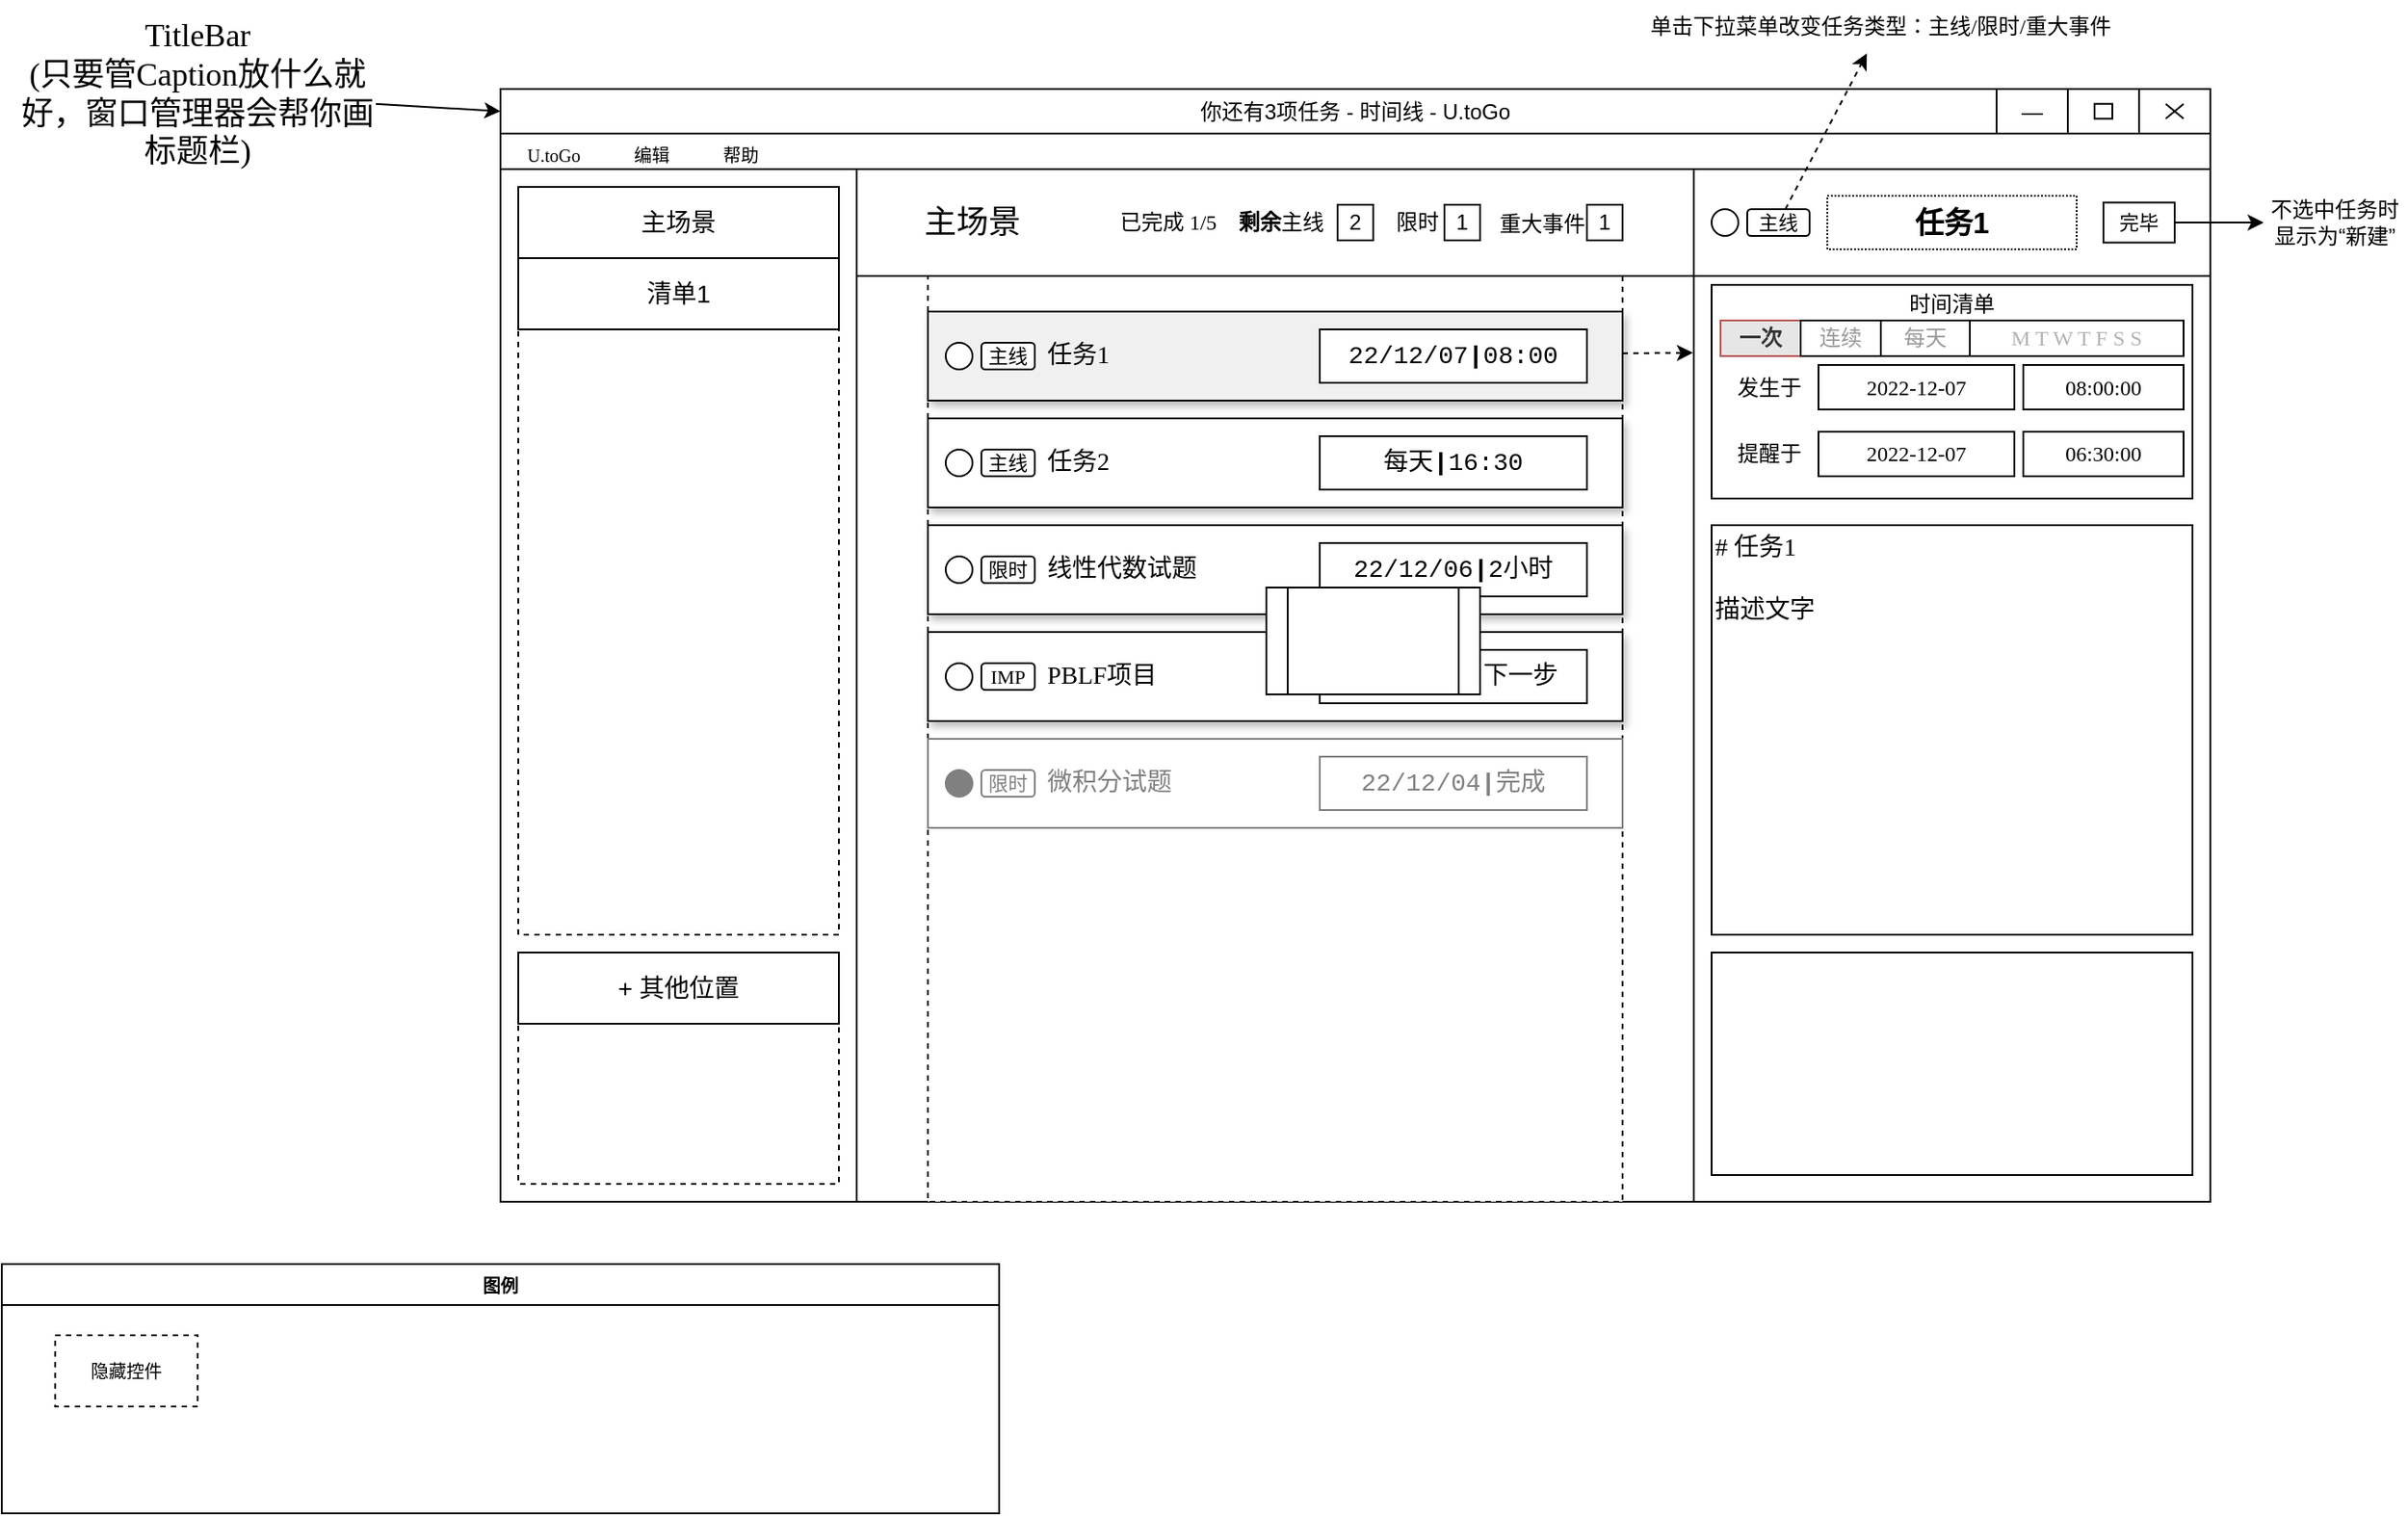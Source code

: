 <mxfile version="20.6.1" type="device" pages="3"><diagram id="jcqDywwnOR2ZoC-9UZ92" name="首页"><mxGraphModel dx="1038" dy="645" grid="1" gridSize="10" guides="1" tooltips="1" connect="1" arrows="1" fold="1" page="1" pageScale="1" pageWidth="1600" pageHeight="900" math="0" shadow="0"><root><mxCell id="0"/><mxCell id="1" parent="0"/><object label="" Name="MainWindow" id="_O_gPZ0A54wzY1800bE--1"><mxCell style="rounded=0;whiteSpace=wrap;html=1;" parent="1" vertex="1"><mxGeometry x="320" y="105" width="960" height="600" as="geometry"/></mxCell></object><mxCell id="_O_gPZ0A54wzY1800bE--2" value="" style="rounded=0;whiteSpace=wrap;html=1;" parent="1" vertex="1"><mxGeometry x="320" y="125" width="200" height="580" as="geometry"/></mxCell><mxCell id="_O_gPZ0A54wzY1800bE--8" style="orthogonalLoop=1;jettySize=auto;html=1;entryX=0;entryY=0.5;entryDx=0;entryDy=0;" parent="1" source="_O_gPZ0A54wzY1800bE--7" target="_O_gPZ0A54wzY1800bE--3" edge="1"><mxGeometry relative="1" as="geometry"/></mxCell><mxCell id="_O_gPZ0A54wzY1800bE--7" value="&lt;font style=&quot;font-size: 18px;&quot; face=&quot;Lucida Console&quot;&gt;TitleBar&lt;br&gt;(只要管Caption放什么就好，窗口管理器会帮你画标题栏)&lt;/font&gt;" style="text;html=1;strokeColor=none;fillColor=none;align=center;verticalAlign=middle;whiteSpace=wrap;rounded=0;" parent="1" vertex="1"><mxGeometry x="50" y="30" width="200" height="105" as="geometry"/></mxCell><mxCell id="_O_gPZ0A54wzY1800bE--24" value="" style="rounded=0;whiteSpace=wrap;html=1;shadow=0;glass=0;sketch=0;fontFamily=Lucida Console;fontSize=10;arcSize=2;dashed=1;" parent="1" vertex="1"><mxGeometry x="330" y="135" width="180" height="420" as="geometry"/></mxCell><mxCell id="_O_gPZ0A54wzY1800bE--25" value="" style="rounded=0;whiteSpace=wrap;html=1;shadow=0;glass=0;sketch=0;fontFamily=Lucida Console;fontSize=10;arcSize=3;dashed=1;" parent="1" vertex="1"><mxGeometry x="330" y="565" width="180" height="130" as="geometry"/></mxCell><mxCell id="_O_gPZ0A54wzY1800bE--29" value="图例" style="swimlane;whiteSpace=wrap;html=1;rounded=0;shadow=0;glass=0;sketch=0;fontFamily=Lucida Console;fontSize=10;" parent="1" vertex="1"><mxGeometry x="40" y="740" width="560" height="140" as="geometry"/></mxCell><mxCell id="_O_gPZ0A54wzY1800bE--27" value="隐藏控件" style="rounded=0;whiteSpace=wrap;html=1;shadow=0;glass=0;sketch=0;fontFamily=Lucida Console;fontSize=10;arcSize=3;dashed=1;" parent="_O_gPZ0A54wzY1800bE--29" vertex="1"><mxGeometry x="30" y="40" width="80" height="40" as="geometry"/></mxCell><mxCell id="LSr51KfjrxizMUp43uQI-60" value="主场景" style="rounded=0;whiteSpace=wrap;html=1;shadow=0;strokeWidth=1;fontFamily=Helvetica;fontSize=14;fontColor=none;" parent="1" vertex="1"><mxGeometry x="330" y="135" width="180" height="40" as="geometry"/></mxCell><mxCell id="LSr51KfjrxizMUp43uQI-61" value="清单1" style="rounded=0;whiteSpace=wrap;html=1;shadow=0;strokeWidth=1;fontFamily=Helvetica;fontSize=14;fontColor=none;" parent="1" vertex="1"><mxGeometry x="330" y="175" width="180" height="40" as="geometry"/></mxCell><mxCell id="LSr51KfjrxizMUp43uQI-63" value="+ 其他位置" style="rounded=0;whiteSpace=wrap;html=1;shadow=0;strokeWidth=1;fontFamily=Helvetica;fontSize=14;fontColor=none;" parent="1" vertex="1"><mxGeometry x="330" y="565" width="180" height="40" as="geometry"/></mxCell><mxCell id="_O_gPZ0A54wzY1800bE--10" value="" style="rounded=0;whiteSpace=wrap;html=1;" parent="1" vertex="1"><mxGeometry x="520" y="125" width="760" height="580" as="geometry"/></mxCell><mxCell id="_O_gPZ0A54wzY1800bE--12" value="" style="rounded=0;whiteSpace=wrap;html=1;" parent="1" vertex="1"><mxGeometry x="320" y="105" width="960" height="20" as="geometry"/></mxCell><mxCell id="_O_gPZ0A54wzY1800bE--16" value="&lt;span style=&quot;font-size: 10px;&quot;&gt;帮助&lt;/span&gt;" style="text;html=1;strokeColor=none;fillColor=none;align=center;verticalAlign=middle;whiteSpace=wrap;rounded=0;fontFamily=Lucida Console;fontSize=18;" parent="1" vertex="1"><mxGeometry x="430" y="105" width="50" height="20" as="geometry"/></mxCell><mxCell id="_O_gPZ0A54wzY1800bE--15" value="&lt;span style=&quot;font-size: 10px;&quot;&gt;编辑&lt;/span&gt;" style="text;html=1;strokeColor=none;fillColor=none;align=center;verticalAlign=middle;whiteSpace=wrap;rounded=0;fontFamily=Lucida Console;fontSize=18;" parent="1" vertex="1"><mxGeometry x="380" y="105" width="50" height="20" as="geometry"/></mxCell><mxCell id="LSr51KfjrxizMUp43uQI-1" value="" style="rounded=0;whiteSpace=wrap;html=1;" parent="1" vertex="1"><mxGeometry x="520" y="140" width="470" height="565" as="geometry"/></mxCell><mxCell id="LSr51KfjrxizMUp43uQI-2" value="" style="rounded=0;whiteSpace=wrap;html=1;" parent="1" vertex="1"><mxGeometry x="990" y="125" width="290" height="580" as="geometry"/></mxCell><mxCell id="LSr51KfjrxizMUp43uQI-65" value="" style="rounded=0;whiteSpace=wrap;html=1;shadow=0;strokeWidth=1;fontFamily=Helvetica;fontSize=14;fontColor=none;dashed=1;" parent="1" vertex="1"><mxGeometry x="560" y="185" width="390" height="520" as="geometry"/></mxCell><mxCell id="LSr51KfjrxizMUp43uQI-101" style="edgeStyle=none;rounded=0;orthogonalLoop=1;jettySize=auto;html=1;entryX=0.999;entryY=0.156;entryDx=0;entryDy=0;entryPerimeter=0;dashed=1;fontFamily=Lucida Console;fontSize=12;fontColor=#808080;" parent="1" source="LSr51KfjrxizMUp43uQI-5" target="LSr51KfjrxizMUp43uQI-1" edge="1"><mxGeometry relative="1" as="geometry"/></mxCell><mxCell id="LSr51KfjrxizMUp43uQI-5" value="" style="rounded=0;whiteSpace=wrap;html=1;strokeWidth=1;shadow=1;fillColor=#F0F0F0;" parent="1" vertex="1"><mxGeometry x="560" y="205" width="390" height="50" as="geometry"/></mxCell><mxCell id="LSr51KfjrxizMUp43uQI-22" value="" style="rounded=0;whiteSpace=wrap;html=1;shadow=1;" parent="1" vertex="1"><mxGeometry x="560" y="265" width="390" height="50" as="geometry"/></mxCell><mxCell id="LSr51KfjrxizMUp43uQI-23" value="" style="rounded=0;whiteSpace=wrap;html=1;shadow=1;" parent="1" vertex="1"><mxGeometry x="560" y="325" width="390" height="50" as="geometry"/></mxCell><mxCell id="LSr51KfjrxizMUp43uQI-24" value="" style="rounded=0;whiteSpace=wrap;html=1;shadow=1;" parent="1" vertex="1"><mxGeometry x="560" y="385" width="390" height="50" as="geometry"/></mxCell><mxCell id="LSr51KfjrxizMUp43uQI-25" value="&amp;nbsp;" style="rounded=0;whiteSpace=wrap;html=1;align=left;" parent="1" vertex="1"><mxGeometry x="520" y="125" width="470" height="60" as="geometry"/></mxCell><mxCell id="LSr51KfjrxizMUp43uQI-26" value="&lt;font style=&quot;font-size: 18px;&quot;&gt;主场景&lt;/font&gt;" style="text;html=1;strokeColor=none;fillColor=none;align=center;verticalAlign=middle;whiteSpace=wrap;rounded=0;" parent="1" vertex="1"><mxGeometry x="550" y="140" width="70" height="30" as="geometry"/></mxCell><mxCell id="LSr51KfjrxizMUp43uQI-33" value="&lt;font style=&quot;font-size: 12px;&quot;&gt;&lt;b&gt;剩余&lt;/b&gt;主线&amp;nbsp;&lt;/font&gt;" style="text;html=1;strokeColor=none;fillColor=none;align=center;verticalAlign=middle;whiteSpace=wrap;rounded=0;fontSize=18;" parent="1" vertex="1"><mxGeometry x="730" y="140" width="60" height="25" as="geometry"/></mxCell><mxCell id="LSr51KfjrxizMUp43uQI-34" value="&lt;font style=&quot;font-size: 12px;&quot;&gt;2&lt;/font&gt;" style="rounded=0;whiteSpace=wrap;html=1;fontSize=12;" parent="1" vertex="1"><mxGeometry x="790" y="145" width="20" height="20" as="geometry"/></mxCell><mxCell id="LSr51KfjrxizMUp43uQI-35" value="&lt;span style=&quot;font-size: 12px;&quot;&gt;限时&lt;/span&gt;" style="text;html=1;strokeColor=none;fillColor=none;align=center;verticalAlign=middle;whiteSpace=wrap;rounded=0;fontSize=18;" parent="1" vertex="1"><mxGeometry x="820" y="140" width="30" height="25" as="geometry"/></mxCell><mxCell id="LSr51KfjrxizMUp43uQI-36" value="&lt;span style=&quot;font-size: 12px;&quot;&gt;重大事件&lt;/span&gt;" style="text;html=1;strokeColor=none;fillColor=none;align=center;verticalAlign=middle;whiteSpace=wrap;rounded=0;fontSize=18;" parent="1" vertex="1"><mxGeometry x="880" y="140" width="50" height="27.5" as="geometry"/></mxCell><mxCell id="LSr51KfjrxizMUp43uQI-37" value="&lt;font style=&quot;font-size: 12px;&quot;&gt;1&lt;/font&gt;" style="rounded=0;whiteSpace=wrap;html=1;fontSize=12;" parent="1" vertex="1"><mxGeometry x="850" y="145" width="20" height="20" as="geometry"/></mxCell><mxCell id="LSr51KfjrxizMUp43uQI-38" value="&lt;font style=&quot;font-size: 12px;&quot;&gt;1&lt;/font&gt;" style="rounded=0;whiteSpace=wrap;html=1;fontSize=12;" parent="1" vertex="1"><mxGeometry x="930" y="145" width="20" height="20" as="geometry"/></mxCell><mxCell id="LSr51KfjrxizMUp43uQI-40" value="&lt;font face=&quot;Lucida Console&quot;&gt;已完成 1/5&lt;/font&gt;" style="text;html=1;strokeColor=none;fillColor=none;align=center;verticalAlign=middle;whiteSpace=wrap;rounded=0;fontSize=12;" parent="1" vertex="1"><mxGeometry x="660" y="146.25" width="70" height="17.5" as="geometry"/></mxCell><mxCell id="LSr51KfjrxizMUp43uQI-41" value="" style="rounded=0;whiteSpace=wrap;html=1;shadow=0;strokeColor=#808080;" parent="1" vertex="1"><mxGeometry x="560" y="445" width="390" height="50" as="geometry"/></mxCell><mxCell id="LSr51KfjrxizMUp43uQI-42" value="" style="ellipse;whiteSpace=wrap;html=1;aspect=fixed;fontFamily=Lucida Console;fontSize=12;" parent="1" vertex="1"><mxGeometry x="1000" y="147.5" width="15" height="15" as="geometry"/></mxCell><mxCell id="LSr51KfjrxizMUp43uQI-43" value="" style="ellipse;whiteSpace=wrap;html=1;aspect=fixed;fontFamily=Lucida Console;fontSize=12;" parent="1" vertex="1"><mxGeometry x="570" y="282.5" width="15" height="15" as="geometry"/></mxCell><mxCell id="LSr51KfjrxizMUp43uQI-44" value="" style="ellipse;whiteSpace=wrap;html=1;aspect=fixed;fontFamily=Lucida Console;fontSize=12;" parent="1" vertex="1"><mxGeometry x="570" y="342.5" width="15" height="15" as="geometry"/></mxCell><mxCell id="LSr51KfjrxizMUp43uQI-45" value="" style="ellipse;whiteSpace=wrap;html=1;aspect=fixed;fontFamily=Lucida Console;fontSize=12;" parent="1" vertex="1"><mxGeometry x="570" y="402.5" width="15" height="15" as="geometry"/></mxCell><mxCell id="LSr51KfjrxizMUp43uQI-46" value="" style="ellipse;whiteSpace=wrap;html=1;aspect=fixed;fontFamily=Lucida Console;fontSize=12;fillColor=#808080;strokeColor=#808080;" parent="1" vertex="1"><mxGeometry x="570" y="462.5" width="15" height="15" as="geometry"/></mxCell><mxCell id="LSr51KfjrxizMUp43uQI-47" value="&lt;font style=&quot;font-size: 14px;&quot;&gt;任务1&lt;/font&gt;" style="text;html=1;strokeColor=none;fillColor=none;align=left;verticalAlign=middle;whiteSpace=wrap;rounded=0;fontFamily=Lucida Console;fontSize=12;" parent="1" vertex="1"><mxGeometry x="625" y="215" width="155" height="30" as="geometry"/></mxCell><mxCell id="LSr51KfjrxizMUp43uQI-48" value="&lt;font face=&quot;Courier New&quot; style=&quot;font-size: 11px;&quot;&gt;主线&lt;/font&gt;" style="rounded=1;whiteSpace=wrap;html=1;fontFamily=Lucida Console;fontSize=12;" parent="1" vertex="1"><mxGeometry x="590" y="222.5" width="30" height="15" as="geometry"/></mxCell><mxCell id="LSr51KfjrxizMUp43uQI-49" value="&lt;font face=&quot;Courier New&quot; style=&quot;font-size: 11px;&quot;&gt;主线&lt;/font&gt;" style="rounded=1;whiteSpace=wrap;html=1;fontFamily=Lucida Console;fontSize=12;" parent="1" vertex="1"><mxGeometry x="590" y="282.5" width="30" height="15" as="geometry"/></mxCell><mxCell id="LSr51KfjrxizMUp43uQI-50" value="&lt;font style=&quot;font-size: 14px;&quot;&gt;任务2&lt;/font&gt;" style="text;html=1;strokeColor=none;fillColor=none;align=left;verticalAlign=middle;whiteSpace=wrap;rounded=0;fontFamily=Lucida Console;fontSize=12;" parent="1" vertex="1"><mxGeometry x="625" y="275" width="155" height="30" as="geometry"/></mxCell><mxCell id="LSr51KfjrxizMUp43uQI-51" value="22/12/07&lt;b&gt;|&lt;/b&gt;08:00" style="rounded=0;whiteSpace=wrap;html=1;fontFamily=Courier New;fontSize=14;" parent="1" vertex="1"><mxGeometry x="780" y="215" width="150" height="30" as="geometry"/></mxCell><mxCell id="LSr51KfjrxizMUp43uQI-55" value="" style="rounded=0;whiteSpace=wrap;html=1;strokeWidth=1;fontFamily=Helvetica;fontSize=14;" parent="1" vertex="1"><mxGeometry x="990" y="185" width="290" height="520" as="geometry"/></mxCell><mxCell id="LSr51KfjrxizMUp43uQI-56" value="" style="ellipse;whiteSpace=wrap;html=1;aspect=fixed;fontFamily=Lucida Console;fontSize=12;" parent="1" vertex="1"><mxGeometry x="570" y="222.5" width="15" height="15" as="geometry"/></mxCell><mxCell id="LSr51KfjrxizMUp43uQI-52" value="&lt;font face=&quot;Courier New&quot; style=&quot;font-size: 11px;&quot;&gt;主线&lt;/font&gt;" style="rounded=1;whiteSpace=wrap;html=1;fontFamily=Lucida Console;fontSize=12;shadow=0;" parent="1" vertex="1"><mxGeometry x="1020" y="147.5" width="35" height="15" as="geometry"/></mxCell><mxCell id="LSr51KfjrxizMUp43uQI-58" value="&lt;h3&gt;&lt;span style=&quot;text-align: left;&quot;&gt;任务1&lt;/span&gt;&lt;/h3&gt;" style="rounded=0;whiteSpace=wrap;html=1;strokeWidth=1;fontFamily=Helvetica;fontSize=14;fontColor=none;dashed=1;dashPattern=1 1;" parent="1" vertex="1"><mxGeometry x="1065" y="140" width="140" height="30" as="geometry"/></mxCell><mxCell id="LSr51KfjrxizMUp43uQI-59" value="每天&lt;b&gt;|&lt;/b&gt;16:30" style="rounded=0;whiteSpace=wrap;html=1;fontFamily=Courier New;fontSize=14;" parent="1" vertex="1"><mxGeometry x="780" y="275" width="150" height="30" as="geometry"/></mxCell><mxCell id="_O_gPZ0A54wzY1800bE--3" value="你还有3项任务 - 时间线 - U.toGo" style="rounded=0;whiteSpace=wrap;html=1;" parent="1" vertex="1"><mxGeometry x="320" y="80" width="960" height="25" as="geometry"/></mxCell><mxCell id="_O_gPZ0A54wzY1800bE--4" value="—" style="rounded=0;whiteSpace=wrap;html=1;sketch=0;shadow=0;" parent="1" vertex="1"><mxGeometry x="1160" y="80" width="40" height="25" as="geometry"/></mxCell><mxCell id="_O_gPZ0A54wzY1800bE--19" value="" style="group;rounded=0;sketch=0;shadow=0;" parent="1" vertex="1" connectable="0"><mxGeometry x="1200" y="80" width="40" height="25" as="geometry"/></mxCell><mxCell id="_O_gPZ0A54wzY1800bE--5" value="" style="rounded=0;whiteSpace=wrap;html=1;" parent="_O_gPZ0A54wzY1800bE--19" vertex="1"><mxGeometry width="40" height="25" as="geometry"/></mxCell><mxCell id="_O_gPZ0A54wzY1800bE--18" value="" style="rounded=0;whiteSpace=wrap;html=1;fontFamily=Lucida Console;fontSize=10;" parent="_O_gPZ0A54wzY1800bE--19" vertex="1"><mxGeometry x="15" y="8.333" width="10" height="8.333" as="geometry"/></mxCell><mxCell id="LSr51KfjrxizMUp43uQI-70" value="" style="group" parent="1" vertex="1" connectable="0"><mxGeometry x="1240" y="80" width="40" height="25" as="geometry"/></mxCell><mxCell id="_O_gPZ0A54wzY1800bE--6" value="" style="rounded=0;whiteSpace=wrap;html=1;sketch=0;shadow=0;" parent="LSr51KfjrxizMUp43uQI-70" vertex="1"><mxGeometry width="40" height="25" as="geometry"/></mxCell><mxCell id="LSr51KfjrxizMUp43uQI-69" value="" style="group" parent="LSr51KfjrxizMUp43uQI-70" vertex="1" connectable="0"><mxGeometry x="15" y="8.333" width="10" height="8.333" as="geometry"/></mxCell><mxCell id="LSr51KfjrxizMUp43uQI-67" value="" style="endArrow=none;html=1;rounded=0;fontFamily=Helvetica;fontSize=14;fontColor=none;" parent="LSr51KfjrxizMUp43uQI-69" edge="1"><mxGeometry width="50" height="50" relative="1" as="geometry"><mxPoint y="8.333" as="sourcePoint"/><mxPoint x="10" as="targetPoint"/></mxGeometry></mxCell><mxCell id="LSr51KfjrxizMUp43uQI-68" value="" style="endArrow=none;html=1;rounded=0;fontFamily=Helvetica;fontSize=14;fontColor=none;" parent="LSr51KfjrxizMUp43uQI-69" edge="1"><mxGeometry width="50" height="50" relative="1" as="geometry"><mxPoint x="10" y="8.333" as="sourcePoint"/><mxPoint as="targetPoint"/></mxGeometry></mxCell><mxCell id="_O_gPZ0A54wzY1800bE--14" value="&lt;span style=&quot;font-size: 10px;&quot;&gt;U.toGo&lt;/span&gt;" style="text;html=1;strokeColor=none;fillColor=none;align=center;verticalAlign=middle;whiteSpace=wrap;rounded=0;fontFamily=Lucida Console;fontSize=18;" parent="1" vertex="1"><mxGeometry x="320" y="105" width="60" height="20" as="geometry"/></mxCell><mxCell id="LSr51KfjrxizMUp43uQI-72" value="" style="rounded=0;whiteSpace=wrap;html=1;shadow=0;strokeWidth=1;fontFamily=Helvetica;fontSize=14;fontColor=none;align=left;" parent="1" vertex="1"><mxGeometry x="1000" y="325" width="270" height="230" as="geometry"/></mxCell><mxCell id="LSr51KfjrxizMUp43uQI-73" value="&lt;div style=&quot;text-align: justify;&quot;&gt;&lt;span style=&quot;font-family: &amp;quot;Lucida Console&amp;quot;; background-color: initial;&quot;&gt;# 任务1&lt;/span&gt;&lt;/div&gt;&lt;div style=&quot;text-align: justify;&quot;&gt;&lt;span style=&quot;font-family: &amp;quot;Lucida Console&amp;quot;; background-color: initial;&quot;&gt;&lt;br&gt;&lt;/span&gt;&lt;/div&gt;&lt;div style=&quot;text-align: justify;&quot;&gt;&lt;span style=&quot;font-family: &amp;quot;Lucida Console&amp;quot;; background-color: initial;&quot;&gt;描述文字&lt;/span&gt;&lt;/div&gt;" style="text;html=1;strokeColor=none;fillColor=none;align=left;verticalAlign=middle;whiteSpace=wrap;rounded=0;shadow=0;dashed=1;strokeWidth=1;fontFamily=Helvetica;fontSize=14;fontColor=none;" parent="1" vertex="1"><mxGeometry x="1000" y="325" width="270" height="60" as="geometry"/></mxCell><mxCell id="LSr51KfjrxizMUp43uQI-74" value="" style="rounded=0;whiteSpace=wrap;html=1;shadow=0;strokeWidth=1;fontFamily=Helvetica;fontSize=14;fontColor=none;align=left;" parent="1" vertex="1"><mxGeometry x="1000" y="190" width="270" height="120" as="geometry"/></mxCell><mxCell id="LSr51KfjrxizMUp43uQI-75" value="&lt;div style=&quot;&quot;&gt;&lt;font style=&quot;font-size: 12px;&quot;&gt;时间清单&lt;/font&gt;&lt;/div&gt;" style="text;html=1;strokeColor=none;fillColor=none;align=center;verticalAlign=middle;whiteSpace=wrap;rounded=0;shadow=0;dashed=1;strokeWidth=1;fontFamily=Helvetica;fontSize=14;fontColor=none;" parent="1" vertex="1"><mxGeometry x="1000" y="190" width="270" height="20" as="geometry"/></mxCell><mxCell id="LSr51KfjrxizMUp43uQI-76" value="" style="rounded=0;whiteSpace=wrap;html=1;shadow=0;strokeWidth=1;fontFamily=Lucida Console;fontSize=12;fontColor=none;dashed=1;" parent="1" vertex="1"><mxGeometry x="1005" y="210" width="260" height="20" as="geometry"/></mxCell><mxCell id="LSr51KfjrxizMUp43uQI-78" value="&lt;b&gt;&lt;font color=&quot;#333333&quot;&gt;一次&lt;/font&gt;&lt;/b&gt;" style="rounded=0;whiteSpace=wrap;html=1;shadow=0;strokeWidth=1;fontFamily=Lucida Console;fontSize=12;fillColor=#E6E6E6;strokeColor=#b85450;" parent="1" vertex="1"><mxGeometry x="1005" y="210" width="45" height="20" as="geometry"/></mxCell><mxCell id="LSr51KfjrxizMUp43uQI-79" value="&lt;font color=&quot;#999999&quot;&gt;每天&lt;/font&gt;" style="rounded=0;whiteSpace=wrap;html=1;shadow=0;strokeWidth=1;fontFamily=Lucida Console;fontSize=12;fontColor=none;" parent="1" vertex="1"><mxGeometry x="1095" y="210" width="50" height="20" as="geometry"/></mxCell><mxCell id="LSr51KfjrxizMUp43uQI-80" value="&lt;font color=&quot;#b3b3b3&quot;&gt;M T W T F S S&lt;/font&gt;" style="rounded=0;whiteSpace=wrap;html=1;shadow=0;strokeWidth=1;fontFamily=Lucida Console;fontSize=12;fontColor=none;" parent="1" vertex="1"><mxGeometry x="1145" y="210" width="120" height="20" as="geometry"/></mxCell><mxCell id="LSr51KfjrxizMUp43uQI-81" value="&lt;font color=&quot;#999999&quot;&gt;连续&lt;/font&gt;" style="rounded=0;whiteSpace=wrap;html=1;shadow=0;strokeWidth=1;fontFamily=Lucida Console;fontSize=12;fontColor=none;" parent="1" vertex="1"><mxGeometry x="1050" y="210" width="45" height="20" as="geometry"/></mxCell><mxCell id="LSr51KfjrxizMUp43uQI-82" value="2022-12-07" style="rounded=0;whiteSpace=wrap;html=1;shadow=0;strokeWidth=1;fontFamily=Lucida Console;fontSize=12;fillColor=none;strokeColor=#000000;" parent="1" vertex="1"><mxGeometry x="1060" y="235" width="110" height="25" as="geometry"/></mxCell><mxCell id="LSr51KfjrxizMUp43uQI-83" value="&lt;font color=&quot;#000000&quot;&gt;发生于&lt;/font&gt;" style="text;html=1;strokeColor=none;fillColor=none;align=center;verticalAlign=middle;whiteSpace=wrap;rounded=0;shadow=0;strokeWidth=1;fontFamily=Lucida Console;fontSize=12;fontColor=#999999;" parent="1" vertex="1"><mxGeometry x="1005" y="235" width="55" height="25" as="geometry"/></mxCell><mxCell id="LSr51KfjrxizMUp43uQI-84" value="08:00:00" style="rounded=0;whiteSpace=wrap;html=1;shadow=0;strokeWidth=1;fontFamily=Lucida Console;fontSize=12;fillColor=#FFFFFF;strokeColor=#000000;" parent="1" vertex="1"><mxGeometry x="1175" y="235" width="90" height="25" as="geometry"/></mxCell><mxCell id="LSr51KfjrxizMUp43uQI-85" value="&lt;font color=&quot;#000000&quot;&gt;提醒于&lt;/font&gt;" style="text;html=1;strokeColor=none;fillColor=none;align=center;verticalAlign=middle;whiteSpace=wrap;rounded=0;shadow=0;strokeWidth=1;fontFamily=Lucida Console;fontSize=12;fontColor=#999999;" parent="1" vertex="1"><mxGeometry x="1005" y="272.5" width="55" height="25" as="geometry"/></mxCell><mxCell id="LSr51KfjrxizMUp43uQI-86" value="2022-12-07" style="rounded=0;whiteSpace=wrap;html=1;shadow=0;strokeWidth=1;fontFamily=Lucida Console;fontSize=12;fillColor=none;strokeColor=#000000;" parent="1" vertex="1"><mxGeometry x="1060" y="272.5" width="110" height="25" as="geometry"/></mxCell><mxCell id="LSr51KfjrxizMUp43uQI-87" value="06:30:00" style="rounded=0;whiteSpace=wrap;html=1;shadow=0;strokeWidth=1;fontFamily=Lucida Console;fontSize=12;fillColor=#FFFFFF;strokeColor=#000000;" parent="1" vertex="1"><mxGeometry x="1175" y="272.5" width="90" height="25" as="geometry"/></mxCell><mxCell id="LSr51KfjrxizMUp43uQI-88" value="" style="rounded=0;whiteSpace=wrap;html=1;shadow=0;strokeWidth=1;fontFamily=Helvetica;fontSize=14;fontColor=none;align=left;" parent="1" vertex="1"><mxGeometry x="1000" y="565" width="270" height="125" as="geometry"/></mxCell><mxCell id="LSr51KfjrxizMUp43uQI-90" style="rounded=0;orthogonalLoop=1;jettySize=auto;html=1;fontFamily=Lucida Console;fontSize=12;fontColor=#000000;dashed=1;" parent="1" source="LSr51KfjrxizMUp43uQI-52" target="LSr51KfjrxizMUp43uQI-91" edge="1"><mxGeometry relative="1" as="geometry"><mxPoint x="1130" y="40" as="targetPoint"/></mxGeometry></mxCell><mxCell id="LSr51KfjrxizMUp43uQI-91" value="单击下拉菜单改变任务类型：主线/限时/重大事件" style="text;html=1;strokeColor=none;fillColor=none;align=center;verticalAlign=middle;whiteSpace=wrap;rounded=0;shadow=0;strokeWidth=1;fontFamily=Lucida Console;fontSize=12;fontColor=#000000;" parent="1" vertex="1"><mxGeometry x="910" y="30" width="370" height="30" as="geometry"/></mxCell><mxCell id="LSr51KfjrxizMUp43uQI-92" value="&lt;font face=&quot;Courier New&quot; style=&quot;font-size: 11px;&quot;&gt;限时&lt;/font&gt;" style="rounded=1;whiteSpace=wrap;html=1;fontFamily=Lucida Console;fontSize=12;" parent="1" vertex="1"><mxGeometry x="590" y="342.5" width="30" height="15" as="geometry"/></mxCell><mxCell id="LSr51KfjrxizMUp43uQI-93" value="&lt;font style=&quot;font-size: 14px;&quot;&gt;线性代数试题&lt;/font&gt;" style="text;html=1;strokeColor=none;fillColor=none;align=left;verticalAlign=middle;whiteSpace=wrap;rounded=0;fontFamily=Lucida Console;fontSize=12;" parent="1" vertex="1"><mxGeometry x="625" y="335" width="155" height="30" as="geometry"/></mxCell><mxCell id="LSr51KfjrxizMUp43uQI-94" value="22/12/06&lt;b&gt;|&lt;/b&gt;2小时" style="rounded=0;whiteSpace=wrap;html=1;fontFamily=Courier New;fontSize=14;" parent="1" vertex="1"><mxGeometry x="780" y="335" width="150" height="30" as="geometry"/></mxCell><mxCell id="LSr51KfjrxizMUp43uQI-95" value="&lt;font face=&quot;Courier New&quot; style=&quot;font-size: 11px;&quot;&gt;限时&lt;/font&gt;" style="rounded=1;whiteSpace=wrap;html=1;fontFamily=Lucida Console;fontSize=12;fontColor=#808080;strokeColor=#808080;" parent="1" vertex="1"><mxGeometry x="590" y="462.5" width="30" height="15" as="geometry"/></mxCell><mxCell id="LSr51KfjrxizMUp43uQI-96" value="&lt;font style=&quot;font-size: 14px;&quot;&gt;微积分试题&lt;/font&gt;" style="text;html=1;strokeColor=none;fillColor=none;align=left;verticalAlign=middle;whiteSpace=wrap;rounded=0;fontFamily=Lucida Console;fontSize=12;fontColor=#808080;" parent="1" vertex="1"><mxGeometry x="625" y="455" width="155" height="30" as="geometry"/></mxCell><mxCell id="LSr51KfjrxizMUp43uQI-97" value="&lt;font color=&quot;#808080&quot;&gt;22/12/04&lt;b&gt;|&lt;/b&gt;完成&lt;/font&gt;" style="rounded=0;whiteSpace=wrap;html=1;fontFamily=Courier New;fontSize=14;strokeColor=#808080;" parent="1" vertex="1"><mxGeometry x="780" y="455" width="150" height="30" as="geometry"/></mxCell><mxCell id="LSr51KfjrxizMUp43uQI-98" value="&lt;font style=&quot;font-size: 11px;&quot;&gt;IMP&lt;/font&gt;" style="rounded=1;whiteSpace=wrap;html=1;fontFamily=Lucida Console;fontSize=12;" parent="1" vertex="1"><mxGeometry x="590" y="402.5" width="30" height="15" as="geometry"/></mxCell><mxCell id="LSr51KfjrxizMUp43uQI-99" value="&lt;font style=&quot;font-size: 14px;&quot;&gt;PBLF项目&lt;/font&gt;" style="text;html=1;strokeColor=none;fillColor=none;align=left;verticalAlign=middle;whiteSpace=wrap;rounded=0;fontFamily=Lucida Console;fontSize=12;" parent="1" vertex="1"><mxGeometry x="625" y="395" width="155" height="30" as="geometry"/></mxCell><mxCell id="LSr51KfjrxizMUp43uQI-100" value="22/12/06&lt;b&gt;|&lt;/b&gt;下一步" style="rounded=0;whiteSpace=wrap;html=1;fontFamily=Courier New;fontSize=14;" parent="1" vertex="1"><mxGeometry x="780" y="395" width="150" height="30" as="geometry"/></mxCell><mxCell id="_85dlYs7LBOHwG5o2o7T-5" style="edgeStyle=orthogonalEdgeStyle;rounded=0;orthogonalLoop=1;jettySize=auto;html=1;" parent="1" source="_85dlYs7LBOHwG5o2o7T-2" target="_85dlYs7LBOHwG5o2o7T-4" edge="1"><mxGeometry relative="1" as="geometry"/></mxCell><mxCell id="_85dlYs7LBOHwG5o2o7T-2" value="&lt;font face=&quot;Courier New&quot;&gt;&lt;span style=&quot;font-size: 11px;&quot;&gt;完毕&lt;/span&gt;&lt;/font&gt;" style="rounded=0;whiteSpace=wrap;html=1;fontFamily=Lucida Console;fontSize=12;shadow=0;" parent="1" vertex="1"><mxGeometry x="1220" y="143.75" width="40" height="22.5" as="geometry"/></mxCell><mxCell id="_85dlYs7LBOHwG5o2o7T-4" value="不选中任务时显示为“新建”" style="text;html=1;strokeColor=none;fillColor=none;align=center;verticalAlign=middle;whiteSpace=wrap;rounded=0;" parent="1" vertex="1"><mxGeometry x="1310" y="133" width="80" height="44" as="geometry"/></mxCell><mxCell id="pk6roOKkcMhnJmqsb8x6-1" value="" style="shape=process;whiteSpace=wrap;html=1;backgroundOutline=1;" vertex="1" parent="1"><mxGeometry x="750" y="360" width="120" height="60" as="geometry"/></mxCell></root></mxGraphModel></diagram><diagram id="g-5Sq7SZ53Xh9foICtak" name="菜单栏"><mxGraphModel dx="798" dy="496" grid="1" gridSize="10" guides="1" tooltips="1" connect="1" arrows="1" fold="1" page="1" pageScale="1" pageWidth="1920" pageHeight="1200" math="0" shadow="0"><root><mxCell id="0"/><mxCell id="1" parent="0"/><mxCell id="VUISrvoQL8ARFG1ePBiS-2" value="&lt;p style=&quot;line-height: 100%;&quot;&gt;&lt;font face=&quot;Lucida Console&quot;&gt;U.toGo&lt;/font&gt;&lt;/p&gt;&lt;p style=&quot;line-height: 100%;&quot;&gt;&lt;font face=&quot;Lucida Console&quot;&gt;&amp;nbsp; &amp;nbsp; 切换空间(期待0.0.2)&lt;/font&gt;&lt;/p&gt;&lt;p style=&quot;line-height: 100%;&quot;&gt;&lt;font face=&quot;Lucida Console&quot;&gt;&amp;nbsp; &amp;nbsp; 退出&lt;br&gt;&lt;/font&gt;&lt;/p&gt;&lt;p style=&quot;line-height: 100%;&quot;&gt;&lt;font face=&quot;Lucida Console&quot;&gt;编辑&lt;/font&gt;&lt;/p&gt;&lt;p style=&quot;line-height: 100%;&quot;&gt;&lt;font face=&quot;Lucida Console&quot;&gt;&amp;nbsp; &amp;nbsp; 新建任务&lt;/font&gt;&lt;/p&gt;&lt;p style=&quot;line-height: 100%;&quot;&gt;&lt;font face=&quot;Lucida Console&quot;&gt;&amp;nbsp; &amp;nbsp; ----&lt;/font&gt;&lt;/p&gt;&lt;p style=&quot;line-height: 100%;&quot;&gt;&lt;font face=&quot;Lucida Console&quot;&gt;&amp;nbsp; &amp;nbsp; 选择...&lt;/font&gt;&lt;/p&gt;&lt;p style=&quot;line-height: 100%;&quot;&gt;&lt;font face=&quot;Lucida Console&quot;&gt;&amp;nbsp; &amp;nbsp; ----&lt;/font&gt;&lt;/p&gt;&lt;p style=&quot;line-height: 100%;&quot;&gt;&lt;font face=&quot;Lucida Console&quot;&gt;&amp;nbsp; &amp;nbsp; 拷贝任务&lt;/font&gt;&lt;/p&gt;&lt;p style=&quot;line-height: 100%;&quot;&gt;&lt;font face=&quot;Lucida Console&quot;&gt;&amp;nbsp; &amp;nbsp; 剪切任务&lt;/font&gt;&lt;/p&gt;&lt;p style=&quot;line-height: 100%;&quot;&gt;&lt;font face=&quot;Lucida Console&quot;&gt;&amp;nbsp; &amp;nbsp; 粘贴任务&lt;/font&gt;&lt;/p&gt;&lt;p style=&quot;line-height: 100%;&quot;&gt;&lt;font face=&quot;Lucida Console&quot;&gt;&amp;nbsp; &amp;nbsp; 删除任务&lt;/font&gt;&lt;/p&gt;&lt;p style=&quot;line-height: 100%;&quot;&gt;&lt;font face=&quot;Lucida Console&quot;&gt;帮助&lt;/font&gt;&lt;/p&gt;&lt;p style=&quot;line-height: 100%;&quot;&gt;&lt;font face=&quot;Lucida Console&quot;&gt;&amp;nbsp; &amp;nbsp; 关于U.toGo...&lt;/font&gt;&lt;/p&gt;&lt;p style=&quot;line-height: 100%;&quot;&gt;&lt;font face=&quot;Lucida Console&quot;&gt;&amp;nbsp; &amp;nbsp; 鸣谢&lt;/font&gt;&lt;/p&gt;&lt;p style=&quot;line-height: 100%;&quot;&gt;&lt;br&gt;&lt;/p&gt;" style="text;html=1;strokeColor=none;fillColor=none;align=left;verticalAlign=middle;whiteSpace=wrap;rounded=0;" vertex="1" parent="1"><mxGeometry x="80" y="40" width="450" height="410" as="geometry"/></mxCell><mxCell id="YbIcWNpQaRDWa15gdg-l-1" value="点击&quot;选择...&quot;时，表示任务是否完成的图标会变成方的，表示是否选中此任务。" style="rounded=0;whiteSpace=wrap;html=1;fontFamily=Lucida Console;" vertex="1" parent="1"><mxGeometry x="180" y="190" width="380" height="40" as="geometry"/></mxCell><mxCell id="YbIcWNpQaRDWa15gdg-l-2" value="&amp;nbsp; &amp;nbsp;点击以后在任务列表的最上面新建一个任务。如果没有选中任务，右侧栏会提醒用户（可以闪动之类的）。" style="rounded=0;whiteSpace=wrap;html=1;fontFamily=Lucida Console;align=left;" vertex="1" parent="1"><mxGeometry x="180" y="140" width="380" height="40" as="geometry"/></mxCell><mxCell id="YbIcWNpQaRDWa15gdg-l-3" value="拷贝任务，但是生成一个新的ID" style="rounded=0;whiteSpace=wrap;html=1;fontFamily=Lucida Console;" vertex="1" parent="1"><mxGeometry x="180" y="250" width="380" height="20" as="geometry"/></mxCell><mxCell id="YbIcWNpQaRDWa15gdg-l-4" value="粘贴一个任务。" style="rounded=0;whiteSpace=wrap;html=1;fontFamily=Lucida Console;" vertex="1" parent="1"><mxGeometry x="180" y="300" width="380" height="20" as="geometry"/></mxCell></root></mxGraphModel></diagram><diagram id="-RSUv-hBNVO2j_o4MV5b" name="&quot;关于&quot;"><mxGraphModel dx="1730" dy="1075" grid="1" gridSize="10" guides="1" tooltips="1" connect="1" arrows="1" fold="1" page="1" pageScale="1" pageWidth="1920" pageHeight="1200" math="0" shadow="0"><root><mxCell id="0"/><mxCell id="1" parent="0"/><mxCell id="VQBCSnuX6FmuuZqZmGVx-1" value="&lt;h1&gt;关于U.toGo&lt;/h1&gt;&lt;p&gt;U.toGo是一个简单的任务清单应用程序，由Imagine Studio PBLF小组开发。&lt;/p&gt;&lt;p&gt;&amp;lt;项目地址&amp;gt;&lt;/p&gt;" style="text;html=1;strokeColor=none;fillColor=none;spacing=5;spacingTop=-20;whiteSpace=wrap;overflow=hidden;rounded=0;fontFamily=Lucida Console;" vertex="1" parent="1"><mxGeometry x="160" y="80" width="360" height="110" as="geometry"/></mxCell><mxCell id="VQBCSnuX6FmuuZqZmGVx-2" value="&lt;h1&gt;关于Imagine Studio PBLF&lt;/h1&gt;&lt;div&gt;开发U.toGo的PBLF小组...&lt;/div&gt;" style="text;html=1;strokeColor=none;fillColor=none;spacing=5;spacingTop=-20;whiteSpace=wrap;overflow=hidden;rounded=0;fontFamily=Lucida Console;" vertex="1" parent="1"><mxGeometry x="160" y="240" width="360" height="110" as="geometry"/></mxCell></root></mxGraphModel></diagram></mxfile>